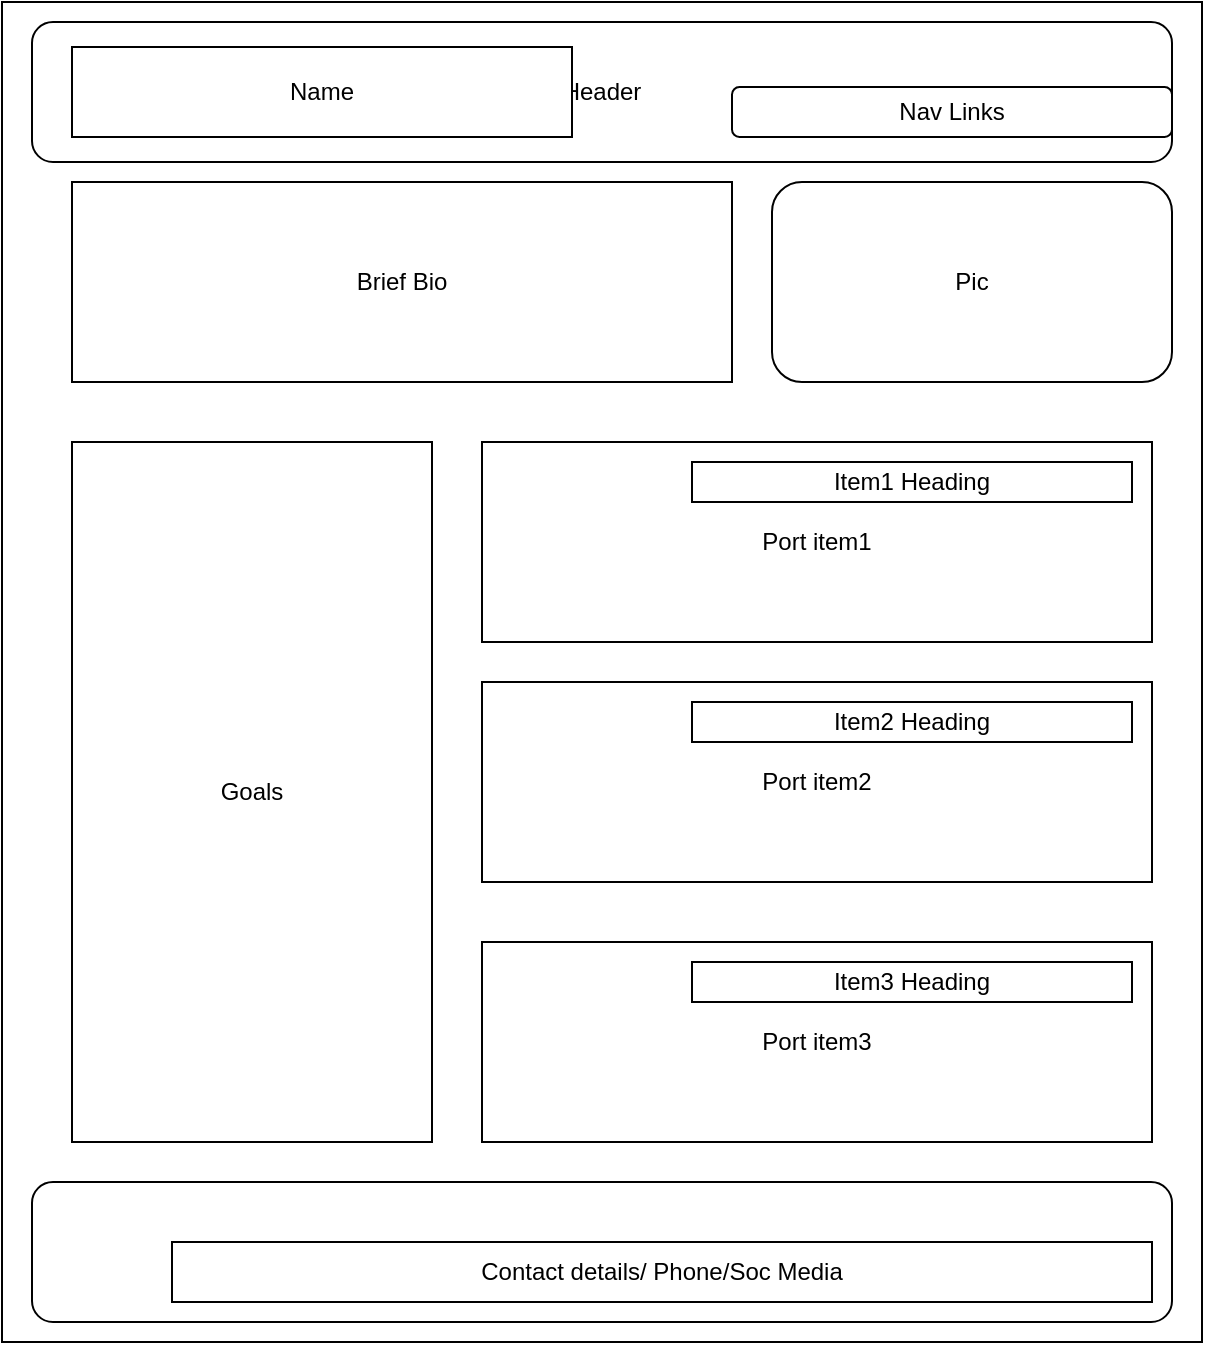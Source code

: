 <mxfile>
    <diagram id="m56xytSqMR3Q1V9MsAqE" name="Page-1">
        <mxGraphModel dx="1146" dy="707" grid="1" gridSize="10" guides="1" tooltips="1" connect="1" arrows="1" fold="1" page="1" pageScale="1" pageWidth="850" pageHeight="1100" math="0" shadow="0">
            <root>
                <mxCell id="0"/>
                <mxCell id="1" parent="0"/>
                <mxCell id="2" value="" style="rounded=0;whiteSpace=wrap;html=1;" parent="1" vertex="1">
                    <mxGeometry x="125" y="20" width="600" height="670" as="geometry"/>
                </mxCell>
                <mxCell id="3" value="&lt;div style=&quot;&quot;&gt;&lt;span style=&quot;background-color: initial;&quot;&gt;Header&lt;/span&gt;&lt;/div&gt;" style="rounded=1;whiteSpace=wrap;html=1;align=center;" parent="1" vertex="1">
                    <mxGeometry x="140" y="30" width="570" height="70" as="geometry"/>
                </mxCell>
                <mxCell id="4" value="Name" style="rounded=0;whiteSpace=wrap;html=1;" parent="1" vertex="1">
                    <mxGeometry x="160" y="42.5" width="250" height="45" as="geometry"/>
                </mxCell>
                <mxCell id="5" value="Nav Links" style="rounded=1;whiteSpace=wrap;html=1;" parent="1" vertex="1">
                    <mxGeometry x="490" y="62.5" width="220" height="25" as="geometry"/>
                </mxCell>
                <mxCell id="7" value="&lt;div style=&quot;&quot;&gt;&lt;span style=&quot;background-color: initial;&quot;&gt;Footer&lt;/span&gt;&lt;/div&gt;" style="rounded=1;whiteSpace=wrap;html=1;align=center;" parent="1" vertex="1">
                    <mxGeometry x="140" y="610" width="570" height="70" as="geometry"/>
                </mxCell>
                <mxCell id="8" value="Contact details/ Phone/Soc Media" style="rounded=0;whiteSpace=wrap;html=1;" parent="1" vertex="1">
                    <mxGeometry x="210" y="640" width="490" height="30" as="geometry"/>
                </mxCell>
                <mxCell id="9" value="Brief Bio" style="rounded=0;whiteSpace=wrap;html=1;" parent="1" vertex="1">
                    <mxGeometry x="160" y="110" width="330" height="100" as="geometry"/>
                </mxCell>
                <mxCell id="10" value="Pic" style="rounded=1;whiteSpace=wrap;html=1;" parent="1" vertex="1">
                    <mxGeometry x="510" y="110" width="200" height="100" as="geometry"/>
                </mxCell>
                <mxCell id="11" value="Goals" style="rounded=0;whiteSpace=wrap;html=1;" parent="1" vertex="1">
                    <mxGeometry x="160" y="240" width="180" height="350" as="geometry"/>
                </mxCell>
                <mxCell id="12" value="Port item1" style="rounded=0;whiteSpace=wrap;html=1;" parent="1" vertex="1">
                    <mxGeometry x="365" y="240" width="335" height="100" as="geometry"/>
                </mxCell>
                <mxCell id="13" value="Port item2" style="rounded=0;whiteSpace=wrap;html=1;" parent="1" vertex="1">
                    <mxGeometry x="365" y="360" width="335" height="100" as="geometry"/>
                </mxCell>
                <mxCell id="14" value="Port item3" style="rounded=0;whiteSpace=wrap;html=1;" parent="1" vertex="1">
                    <mxGeometry x="365" y="490" width="335" height="100" as="geometry"/>
                </mxCell>
                <mxCell id="15" value="Item2 Heading" style="rounded=0;whiteSpace=wrap;html=1;" parent="1" vertex="1">
                    <mxGeometry x="470" y="370" width="220" height="20" as="geometry"/>
                </mxCell>
                <mxCell id="16" value="Item1 Heading" style="rounded=0;whiteSpace=wrap;html=1;" parent="1" vertex="1">
                    <mxGeometry x="470" y="250" width="220" height="20" as="geometry"/>
                </mxCell>
                <mxCell id="17" value="Item3 Heading" style="rounded=0;whiteSpace=wrap;html=1;" parent="1" vertex="1">
                    <mxGeometry x="470" y="500" width="220" height="20" as="geometry"/>
                </mxCell>
            </root>
        </mxGraphModel>
    </diagram>
</mxfile>